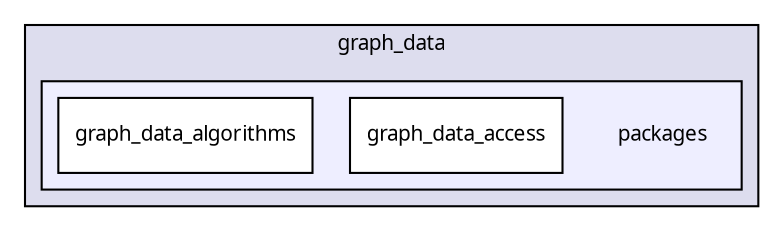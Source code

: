 digraph "packages/graph/packages/graph_data/packages/" {
  compound=true
  node [ fontsize="10", fontname="FreeSans.ttf"];
  edge [ labelfontsize="10", labelfontname="FreeSans.ttf"];
  subgraph clusterdir_5168caad8b6a33e4b1242ec2ee885fdc {
    graph [ bgcolor="#ddddee", pencolor="black", label="graph_data" fontname="FreeSans.ttf", fontsize="10", URL="dir_5168caad8b6a33e4b1242ec2ee885fdc.html"]
  subgraph clusterdir_30c1d2fe0a3e23b90a7ad4351fc42f24 {
    graph [ bgcolor="#eeeeff", pencolor="black", label="" URL="dir_30c1d2fe0a3e23b90a7ad4351fc42f24.html"];
    dir_30c1d2fe0a3e23b90a7ad4351fc42f24 [shape=plaintext label="packages"];
    dir_1cff36a3f37dbed02391f6845c449f75 [shape=box label="graph_data_access" color="black" fillcolor="white" style="filled" URL="dir_1cff36a3f37dbed02391f6845c449f75.html"];
    dir_95156cd8feda30360b4f1a4870c2fb43 [shape=box label="graph_data_algorithms" color="black" fillcolor="white" style="filled" URL="dir_95156cd8feda30360b4f1a4870c2fb43.html"];
  }
  }
}
